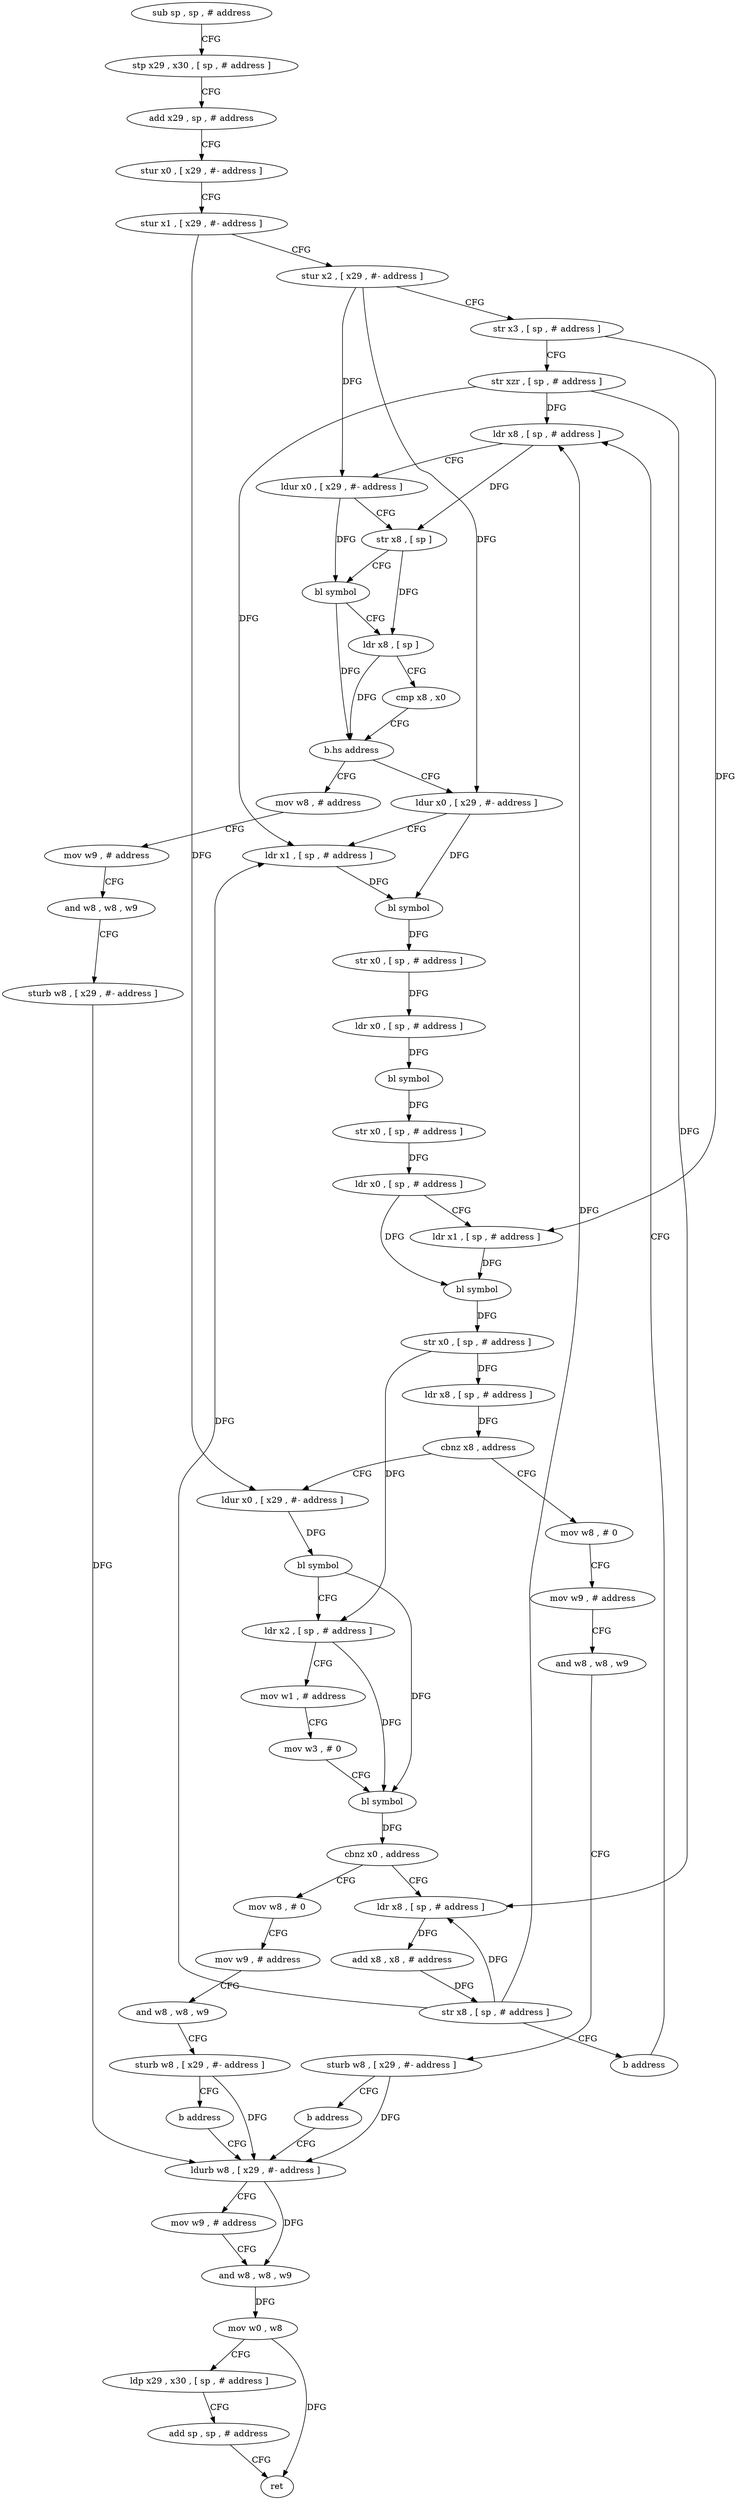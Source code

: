 digraph "func" {
"104564" [label = "sub sp , sp , # address" ]
"104568" [label = "stp x29 , x30 , [ sp , # address ]" ]
"104572" [label = "add x29 , sp , # address" ]
"104576" [label = "stur x0 , [ x29 , #- address ]" ]
"104580" [label = "stur x1 , [ x29 , #- address ]" ]
"104584" [label = "stur x2 , [ x29 , #- address ]" ]
"104588" [label = "str x3 , [ sp , # address ]" ]
"104592" [label = "str xzr , [ sp , # address ]" ]
"104596" [label = "ldr x8 , [ sp , # address ]" ]
"104760" [label = "mov w8 , # address" ]
"104764" [label = "mov w9 , # address" ]
"104768" [label = "and w8 , w8 , w9" ]
"104772" [label = "sturb w8 , [ x29 , #- address ]" ]
"104776" [label = "ldurb w8 , [ x29 , #- address ]" ]
"104624" [label = "ldur x0 , [ x29 , #- address ]" ]
"104628" [label = "ldr x1 , [ sp , # address ]" ]
"104632" [label = "bl symbol" ]
"104636" [label = "str x0 , [ sp , # address ]" ]
"104640" [label = "ldr x0 , [ sp , # address ]" ]
"104644" [label = "bl symbol" ]
"104648" [label = "str x0 , [ sp , # address ]" ]
"104652" [label = "ldr x0 , [ sp , # address ]" ]
"104656" [label = "ldr x1 , [ sp , # address ]" ]
"104660" [label = "bl symbol" ]
"104664" [label = "str x0 , [ sp , # address ]" ]
"104668" [label = "ldr x8 , [ sp , # address ]" ]
"104672" [label = "cbnz x8 , address" ]
"104696" [label = "ldur x0 , [ x29 , #- address ]" ]
"104676" [label = "mov w8 , # 0" ]
"104700" [label = "bl symbol" ]
"104704" [label = "ldr x2 , [ sp , # address ]" ]
"104708" [label = "mov w1 , # address" ]
"104712" [label = "mov w3 , # 0" ]
"104716" [label = "bl symbol" ]
"104720" [label = "cbnz x0 , address" ]
"104744" [label = "ldr x8 , [ sp , # address ]" ]
"104724" [label = "mov w8 , # 0" ]
"104680" [label = "mov w9 , # address" ]
"104684" [label = "and w8 , w8 , w9" ]
"104688" [label = "sturb w8 , [ x29 , #- address ]" ]
"104692" [label = "b address" ]
"104748" [label = "add x8 , x8 , # address" ]
"104752" [label = "str x8 , [ sp , # address ]" ]
"104756" [label = "b address" ]
"104728" [label = "mov w9 , # address" ]
"104732" [label = "and w8 , w8 , w9" ]
"104736" [label = "sturb w8 , [ x29 , #- address ]" ]
"104740" [label = "b address" ]
"104780" [label = "mov w9 , # address" ]
"104784" [label = "and w8 , w8 , w9" ]
"104788" [label = "mov w0 , w8" ]
"104792" [label = "ldp x29 , x30 , [ sp , # address ]" ]
"104796" [label = "add sp , sp , # address" ]
"104800" [label = "ret" ]
"104600" [label = "ldur x0 , [ x29 , #- address ]" ]
"104604" [label = "str x8 , [ sp ]" ]
"104608" [label = "bl symbol" ]
"104612" [label = "ldr x8 , [ sp ]" ]
"104616" [label = "cmp x8 , x0" ]
"104620" [label = "b.hs address" ]
"104564" -> "104568" [ label = "CFG" ]
"104568" -> "104572" [ label = "CFG" ]
"104572" -> "104576" [ label = "CFG" ]
"104576" -> "104580" [ label = "CFG" ]
"104580" -> "104584" [ label = "CFG" ]
"104580" -> "104696" [ label = "DFG" ]
"104584" -> "104588" [ label = "CFG" ]
"104584" -> "104600" [ label = "DFG" ]
"104584" -> "104624" [ label = "DFG" ]
"104588" -> "104592" [ label = "CFG" ]
"104588" -> "104656" [ label = "DFG" ]
"104592" -> "104596" [ label = "DFG" ]
"104592" -> "104628" [ label = "DFG" ]
"104592" -> "104744" [ label = "DFG" ]
"104596" -> "104600" [ label = "CFG" ]
"104596" -> "104604" [ label = "DFG" ]
"104760" -> "104764" [ label = "CFG" ]
"104764" -> "104768" [ label = "CFG" ]
"104768" -> "104772" [ label = "CFG" ]
"104772" -> "104776" [ label = "DFG" ]
"104776" -> "104780" [ label = "CFG" ]
"104776" -> "104784" [ label = "DFG" ]
"104624" -> "104628" [ label = "CFG" ]
"104624" -> "104632" [ label = "DFG" ]
"104628" -> "104632" [ label = "DFG" ]
"104632" -> "104636" [ label = "DFG" ]
"104636" -> "104640" [ label = "DFG" ]
"104640" -> "104644" [ label = "DFG" ]
"104644" -> "104648" [ label = "DFG" ]
"104648" -> "104652" [ label = "DFG" ]
"104652" -> "104656" [ label = "CFG" ]
"104652" -> "104660" [ label = "DFG" ]
"104656" -> "104660" [ label = "DFG" ]
"104660" -> "104664" [ label = "DFG" ]
"104664" -> "104668" [ label = "DFG" ]
"104664" -> "104704" [ label = "DFG" ]
"104668" -> "104672" [ label = "DFG" ]
"104672" -> "104696" [ label = "CFG" ]
"104672" -> "104676" [ label = "CFG" ]
"104696" -> "104700" [ label = "DFG" ]
"104676" -> "104680" [ label = "CFG" ]
"104700" -> "104704" [ label = "CFG" ]
"104700" -> "104716" [ label = "DFG" ]
"104704" -> "104708" [ label = "CFG" ]
"104704" -> "104716" [ label = "DFG" ]
"104708" -> "104712" [ label = "CFG" ]
"104712" -> "104716" [ label = "CFG" ]
"104716" -> "104720" [ label = "DFG" ]
"104720" -> "104744" [ label = "CFG" ]
"104720" -> "104724" [ label = "CFG" ]
"104744" -> "104748" [ label = "DFG" ]
"104724" -> "104728" [ label = "CFG" ]
"104680" -> "104684" [ label = "CFG" ]
"104684" -> "104688" [ label = "CFG" ]
"104688" -> "104692" [ label = "CFG" ]
"104688" -> "104776" [ label = "DFG" ]
"104692" -> "104776" [ label = "CFG" ]
"104748" -> "104752" [ label = "DFG" ]
"104752" -> "104756" [ label = "CFG" ]
"104752" -> "104596" [ label = "DFG" ]
"104752" -> "104628" [ label = "DFG" ]
"104752" -> "104744" [ label = "DFG" ]
"104756" -> "104596" [ label = "CFG" ]
"104728" -> "104732" [ label = "CFG" ]
"104732" -> "104736" [ label = "CFG" ]
"104736" -> "104740" [ label = "CFG" ]
"104736" -> "104776" [ label = "DFG" ]
"104740" -> "104776" [ label = "CFG" ]
"104780" -> "104784" [ label = "CFG" ]
"104784" -> "104788" [ label = "DFG" ]
"104788" -> "104792" [ label = "CFG" ]
"104788" -> "104800" [ label = "DFG" ]
"104792" -> "104796" [ label = "CFG" ]
"104796" -> "104800" [ label = "CFG" ]
"104600" -> "104604" [ label = "CFG" ]
"104600" -> "104608" [ label = "DFG" ]
"104604" -> "104608" [ label = "CFG" ]
"104604" -> "104612" [ label = "DFG" ]
"104608" -> "104612" [ label = "CFG" ]
"104608" -> "104620" [ label = "DFG" ]
"104612" -> "104616" [ label = "CFG" ]
"104612" -> "104620" [ label = "DFG" ]
"104616" -> "104620" [ label = "CFG" ]
"104620" -> "104760" [ label = "CFG" ]
"104620" -> "104624" [ label = "CFG" ]
}
